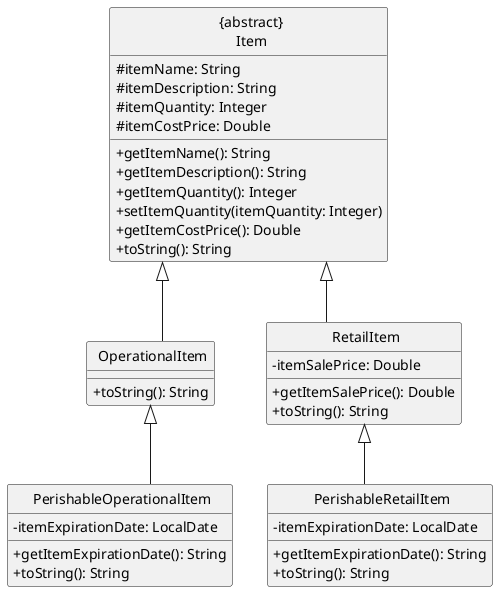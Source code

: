 @startuml

skinparam linetype ortho
skinparam classAttributeIconSize 0
skinparam CircledCharacterFontSize 0
skinparam CircledCharacterRadius 0

class "{abstract}\nItem" {
    # itemName: String
    # itemDescription: String
    # itemQuantity: Integer
    # itemCostPrice: Double

    + getItemName(): String
    + getItemDescription(): String
    + getItemQuantity(): Integer
    + setItemQuantity(itemQuantity: Integer)
    + getItemCostPrice(): Double
    + toString(): String
}

class OperationalItem {
    + toString(): String
}

class RetailItem {
    - itemSalePrice: Double

    + getItemSalePrice(): Double
    + toString(): String
}

class PerishableOperationalItem{
    - itemExpirationDate: LocalDate

    + getItemExpirationDate(): String
    + toString(): String
}

class PerishableRetailItem {
    - itemExpirationDate: LocalDate

    + getItemExpirationDate(): String
    + toString(): String
}

"{abstract}\nItem" <|-- OperationalItem
"{abstract}\nItem" <|-- RetailItem

OperationalItem <|-- PerishableOperationalItem
RetailItem <|-- PerishableRetailItem

@enduml
